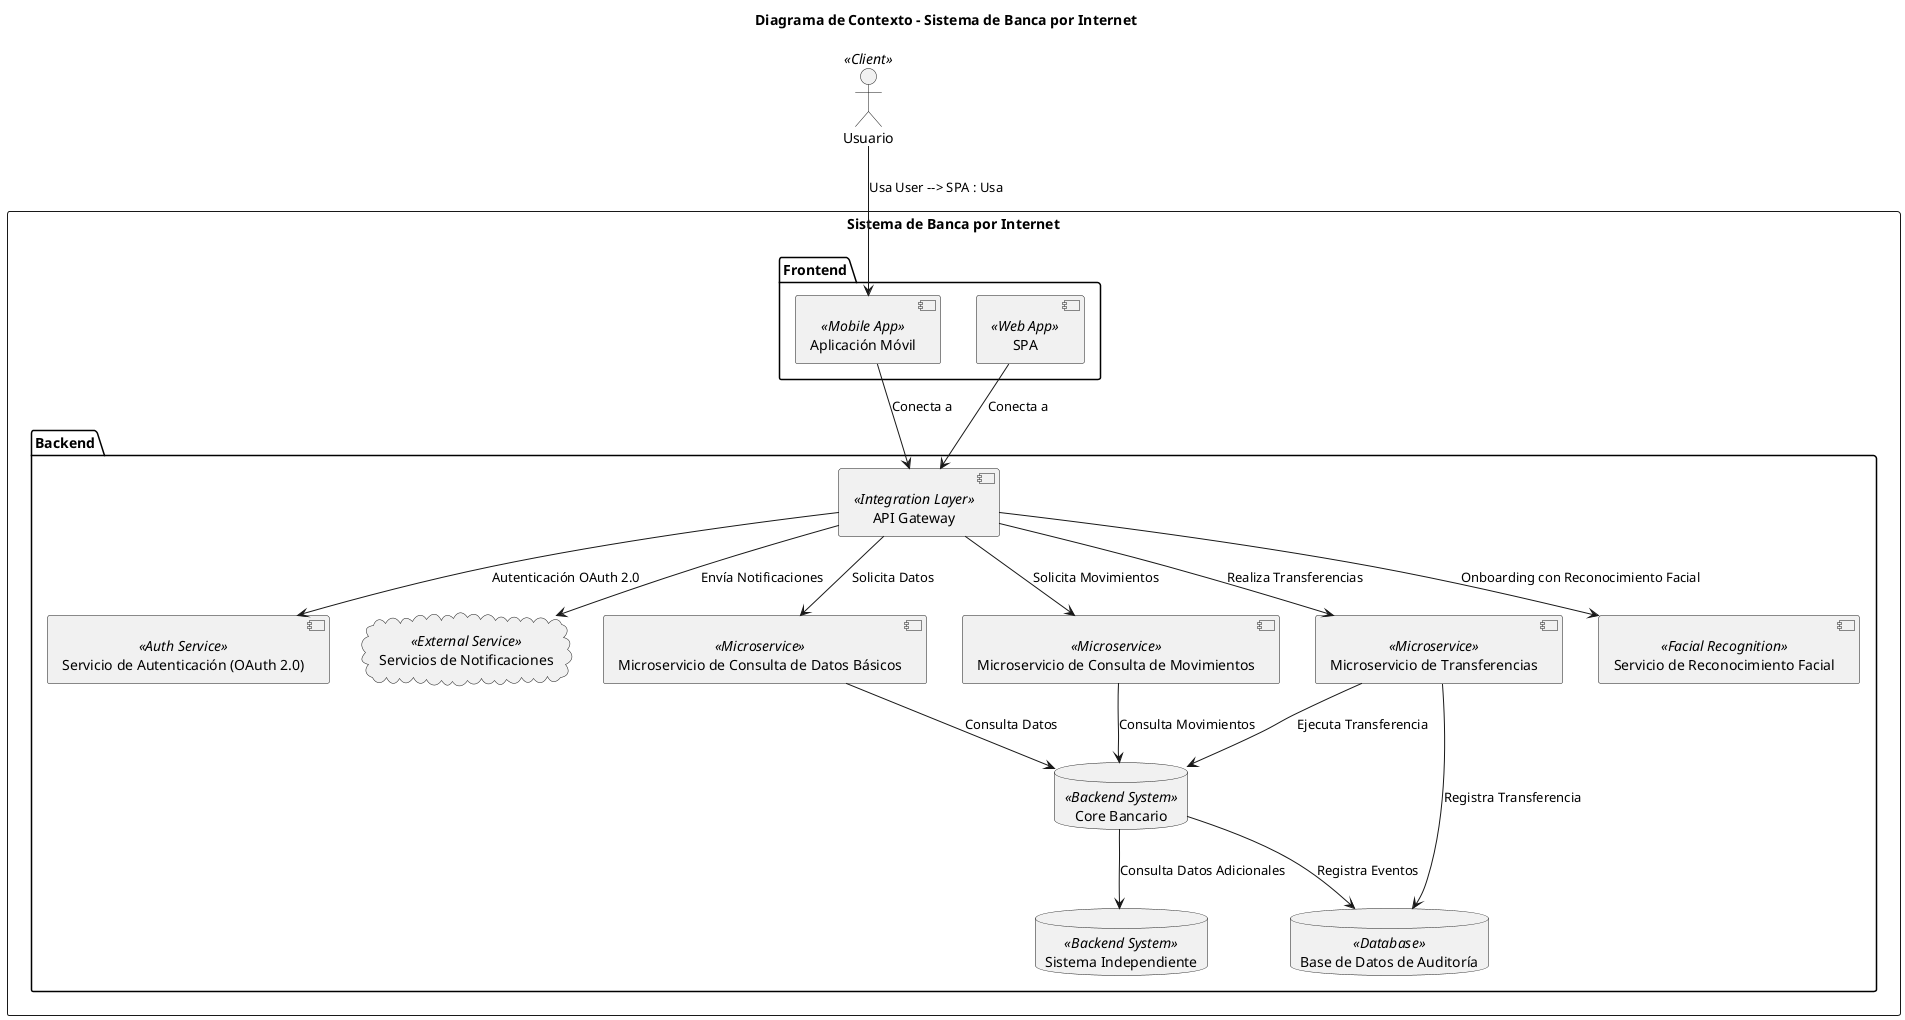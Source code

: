 @startuml
!define RECTANGLE class
!define PACKAGE package
!define COMPONENT component
!define CLOUD cloud
!define DATABASE database
!define ACTOR actor

title Diagrama de Contexto - Sistema de Banca por Internet 
actor "Usuario" as User <<Client>>


rectangle "Sistema de Banca por Internet" as BankingSystem {

	package "Frontend" {
		component "Aplicación Móvil" as MobileApp <<Mobile App>> 
		component "SPA" as SPA <<Web App>>
	}

	package "Backend" {
		component "API Gateway" as APIGateway <<Integration Layer>> 
		database "Core Bancario" as CoreBanking <<Backend System>>
		database "Sistema Independiente" as IndependentSystem <<Backend System>> 
		component "Servicio de Autenticación (OAuth 2.0)" as AuthService <<Auth Service>> 
		cloud "Servicios de Notificaciones" as NotificationService <<External Service>>
		component "Microservicio de Consulta de Datos Básicos" as BasicDataService <<Microservice>> 
		component "Microservicio de Consulta de Movimientos" as MovementsService <<Microservice>> 
		component "Microservicio de Transferencias" as TransfersService <<Microservice>>
		component "Servicio de Reconocimiento Facial" as FacialRecognition <<Facial Recognition>> 
		database "Base de Datos de Auditoría" as AuditDB <<Database>>
	}
}

User --> MobileApp : Usa User --> SPA : Usa
MobileApp --> APIGateway : Conecta a 
SPA --> APIGateway : Conecta a

APIGateway --> BasicDataService : Solicita Datos 
APIGateway --> MovementsService : Solicita Movimientos 
APIGateway --> TransfersService : Realiza Transferencias 
APIGateway --> AuthService : Autenticación OAuth 2.0 
APIGateway --> NotificationService : Envía Notificaciones
APIGateway --> FacialRecognition : Onboarding con Reconocimiento Facial

BasicDataService --> CoreBanking : Consulta Datos 
MovementsService --> CoreBanking : Consulta Movimientos 
TransfersService --> CoreBanking : Ejecuta Transferencia
CoreBanking --> IndependentSystem : Consulta Datos Adicionales 
CoreBanking --> AuditDB : Registra Eventos
TransfersService --> AuditDB : Registra Transferencia

@enduml

